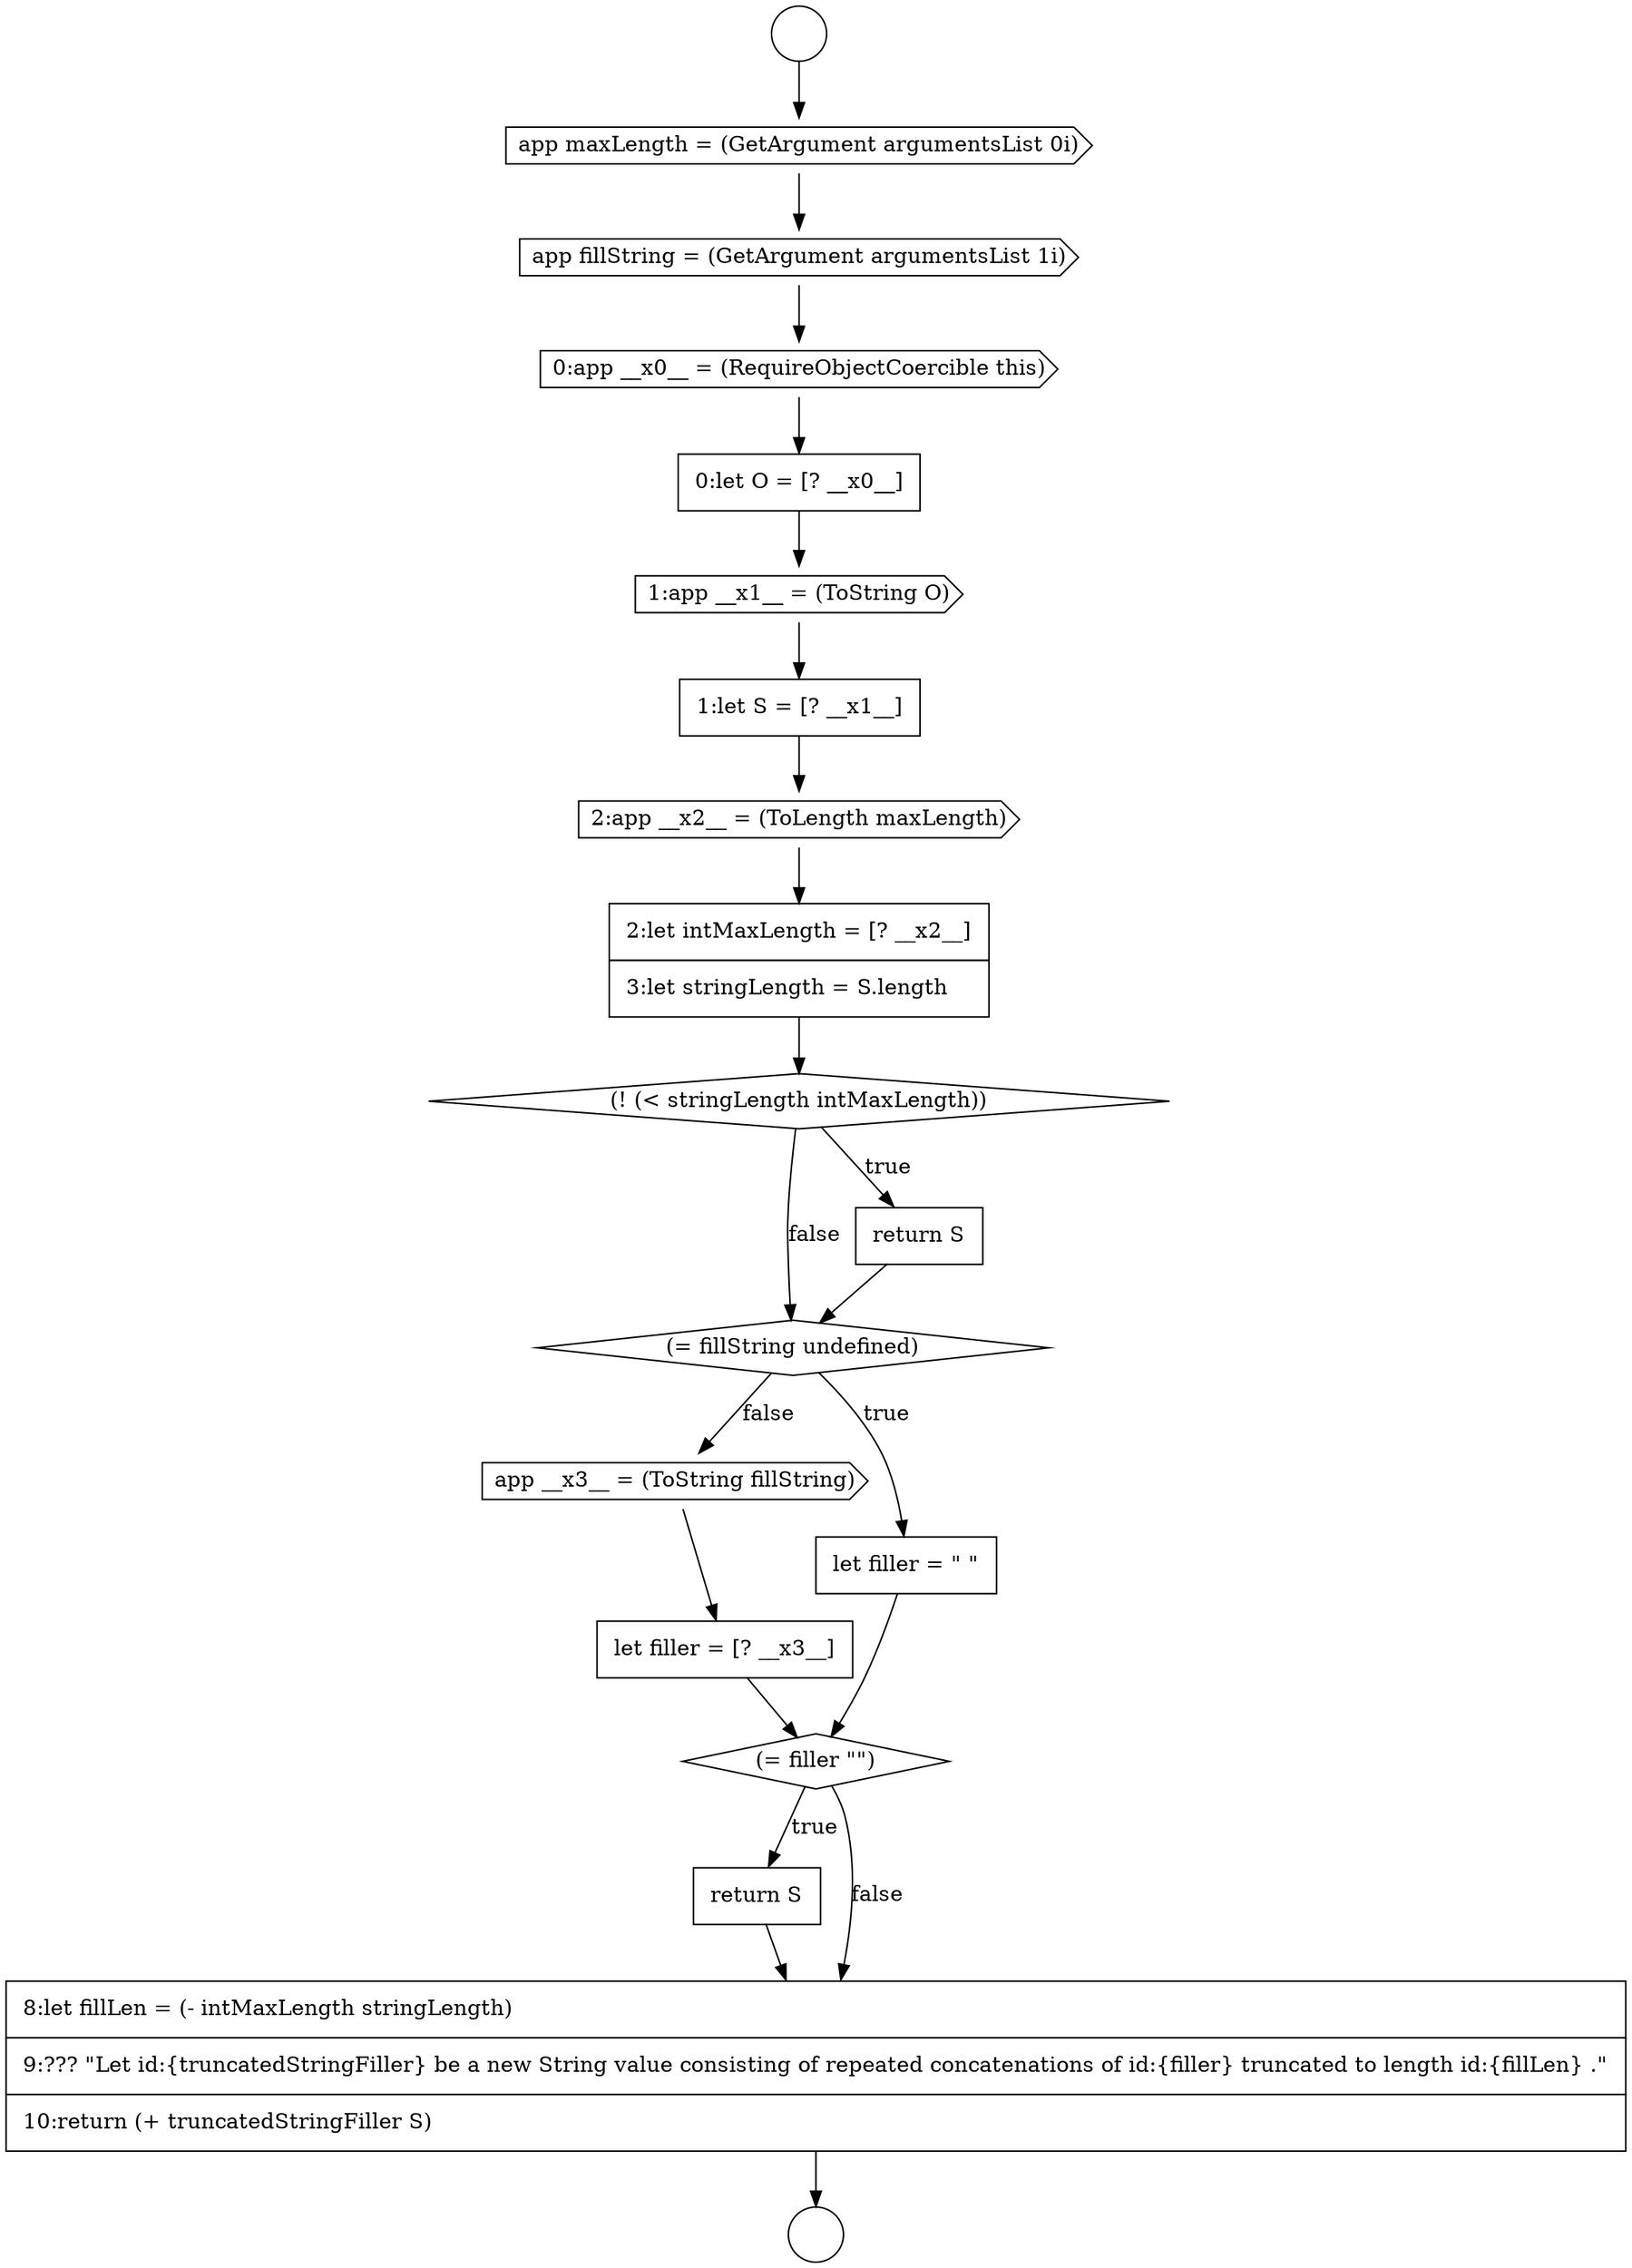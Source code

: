digraph {
  node12710 [shape=diamond, label=<<font color="black">(! (&lt; stringLength intMaxLength))</font>> color="black" fillcolor="white" style=filled]
  node12714 [shape=cds, label=<<font color="black">app __x3__ = (ToString fillString)</font>> color="black" fillcolor="white" style=filled]
  node12705 [shape=none, margin=0, label=<<font color="black">
    <table border="0" cellborder="1" cellspacing="0" cellpadding="10">
      <tr><td align="left">0:let O = [? __x0__]</td></tr>
    </table>
  </font>> color="black" fillcolor="white" style=filled]
  node12709 [shape=none, margin=0, label=<<font color="black">
    <table border="0" cellborder="1" cellspacing="0" cellpadding="10">
      <tr><td align="left">2:let intMaxLength = [? __x2__]</td></tr>
      <tr><td align="left">3:let stringLength = S.length</td></tr>
    </table>
  </font>> color="black" fillcolor="white" style=filled]
  node12704 [shape=cds, label=<<font color="black">0:app __x0__ = (RequireObjectCoercible this)</font>> color="black" fillcolor="white" style=filled]
  node12716 [shape=diamond, label=<<font color="black">(= filler &quot;&quot;)</font>> color="black" fillcolor="white" style=filled]
  node12712 [shape=diamond, label=<<font color="black">(= fillString undefined)</font>> color="black" fillcolor="white" style=filled]
  node12711 [shape=none, margin=0, label=<<font color="black">
    <table border="0" cellborder="1" cellspacing="0" cellpadding="10">
      <tr><td align="left">return S</td></tr>
    </table>
  </font>> color="black" fillcolor="white" style=filled]
  node12702 [shape=cds, label=<<font color="black">app maxLength = (GetArgument argumentsList 0i)</font>> color="black" fillcolor="white" style=filled]
  node12707 [shape=none, margin=0, label=<<font color="black">
    <table border="0" cellborder="1" cellspacing="0" cellpadding="10">
      <tr><td align="left">1:let S = [? __x1__]</td></tr>
    </table>
  </font>> color="black" fillcolor="white" style=filled]
  node12717 [shape=none, margin=0, label=<<font color="black">
    <table border="0" cellborder="1" cellspacing="0" cellpadding="10">
      <tr><td align="left">return S</td></tr>
    </table>
  </font>> color="black" fillcolor="white" style=filled]
  node12718 [shape=none, margin=0, label=<<font color="black">
    <table border="0" cellborder="1" cellspacing="0" cellpadding="10">
      <tr><td align="left">8:let fillLen = (- intMaxLength stringLength)</td></tr>
      <tr><td align="left">9:??? &quot;Let id:{truncatedStringFiller} be a new String value consisting of repeated concatenations of id:{filler} truncated to length id:{fillLen} .&quot;</td></tr>
      <tr><td align="left">10:return (+ truncatedStringFiller S)</td></tr>
    </table>
  </font>> color="black" fillcolor="white" style=filled]
  node12713 [shape=none, margin=0, label=<<font color="black">
    <table border="0" cellborder="1" cellspacing="0" cellpadding="10">
      <tr><td align="left">let filler = &quot; &quot;</td></tr>
    </table>
  </font>> color="black" fillcolor="white" style=filled]
  node12706 [shape=cds, label=<<font color="black">1:app __x1__ = (ToString O)</font>> color="black" fillcolor="white" style=filled]
  node12703 [shape=cds, label=<<font color="black">app fillString = (GetArgument argumentsList 1i)</font>> color="black" fillcolor="white" style=filled]
  node12700 [shape=circle label=" " color="black" fillcolor="white" style=filled]
  node12715 [shape=none, margin=0, label=<<font color="black">
    <table border="0" cellborder="1" cellspacing="0" cellpadding="10">
      <tr><td align="left">let filler = [? __x3__]</td></tr>
    </table>
  </font>> color="black" fillcolor="white" style=filled]
  node12708 [shape=cds, label=<<font color="black">2:app __x2__ = (ToLength maxLength)</font>> color="black" fillcolor="white" style=filled]
  node12701 [shape=circle label=" " color="black" fillcolor="white" style=filled]
  node12716 -> node12717 [label=<<font color="black">true</font>> color="black"]
  node12716 -> node12718 [label=<<font color="black">false</font>> color="black"]
  node12717 -> node12718 [ color="black"]
  node12704 -> node12705 [ color="black"]
  node12712 -> node12713 [label=<<font color="black">true</font>> color="black"]
  node12712 -> node12714 [label=<<font color="black">false</font>> color="black"]
  node12703 -> node12704 [ color="black"]
  node12711 -> node12712 [ color="black"]
  node12709 -> node12710 [ color="black"]
  node12708 -> node12709 [ color="black"]
  node12714 -> node12715 [ color="black"]
  node12702 -> node12703 [ color="black"]
  node12707 -> node12708 [ color="black"]
  node12700 -> node12702 [ color="black"]
  node12715 -> node12716 [ color="black"]
  node12713 -> node12716 [ color="black"]
  node12718 -> node12701 [ color="black"]
  node12706 -> node12707 [ color="black"]
  node12710 -> node12711 [label=<<font color="black">true</font>> color="black"]
  node12710 -> node12712 [label=<<font color="black">false</font>> color="black"]
  node12705 -> node12706 [ color="black"]
}
